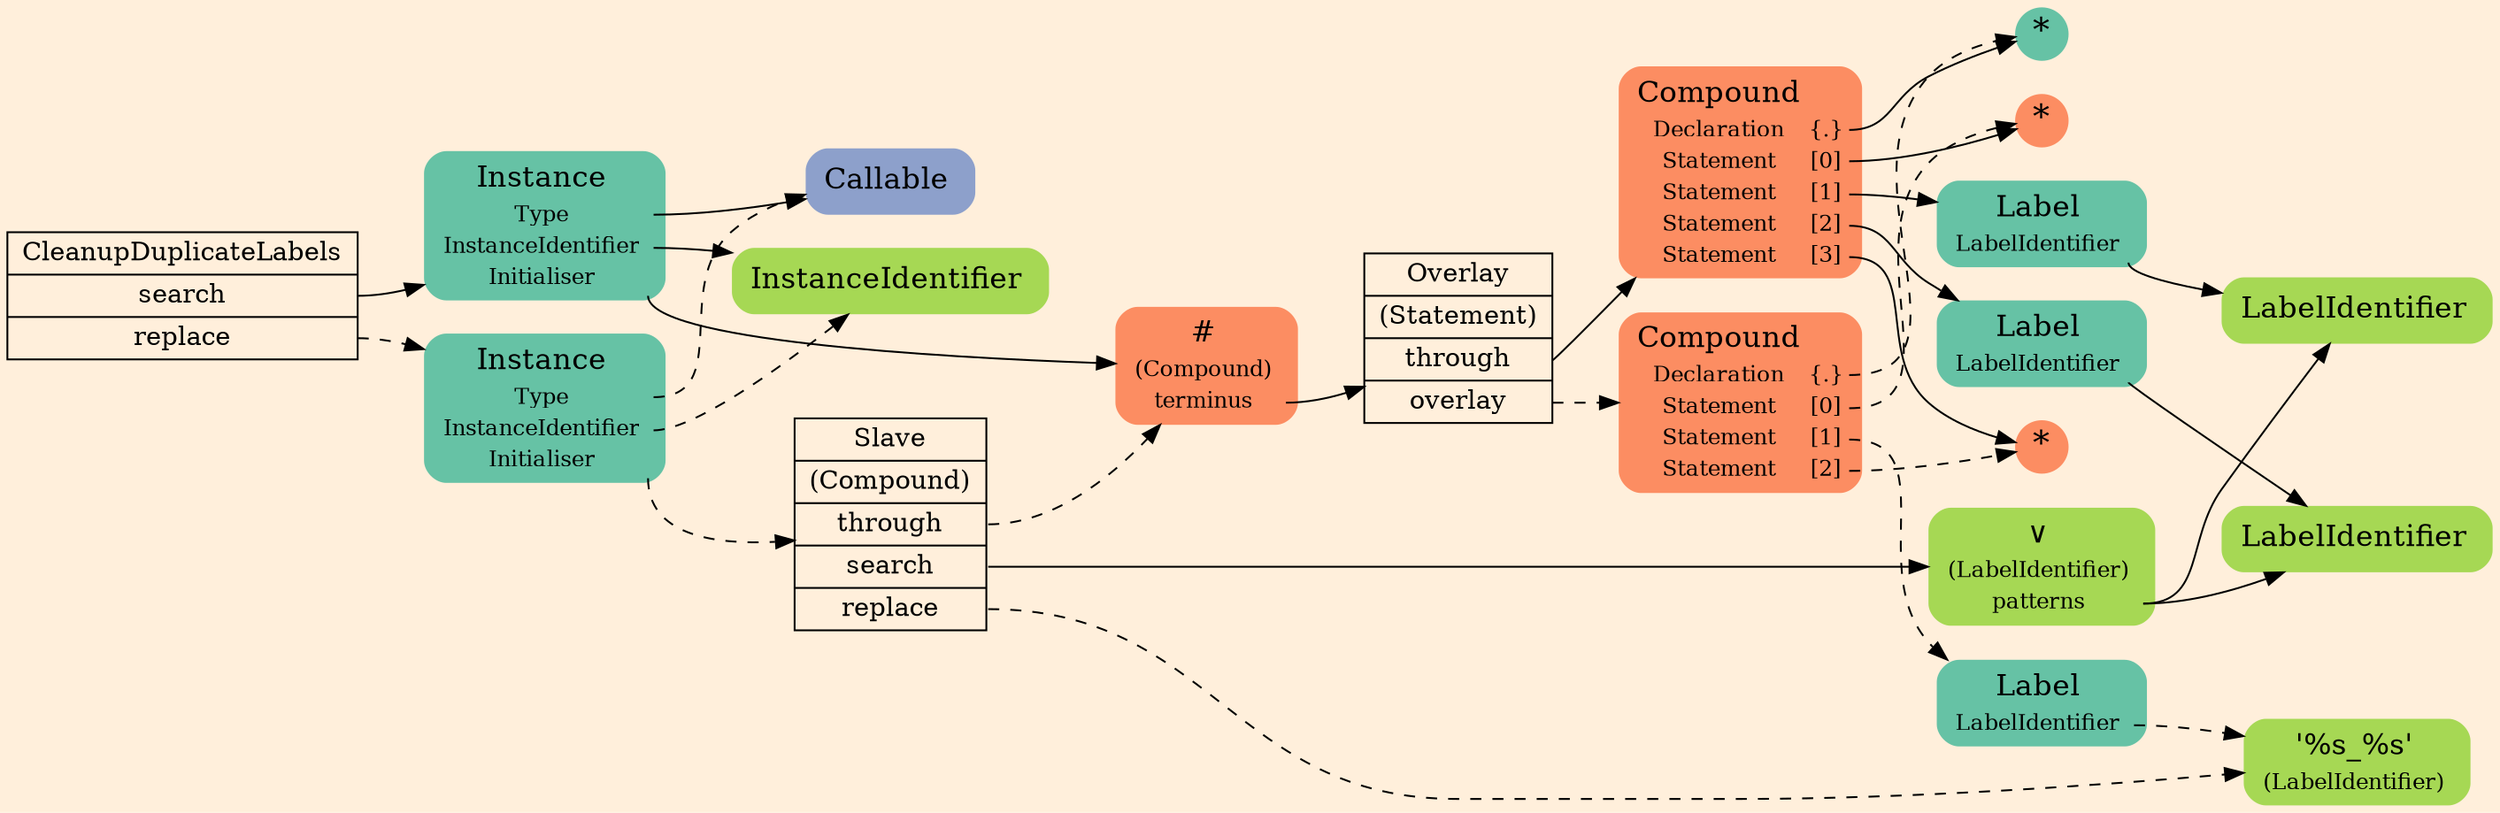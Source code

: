 digraph Inferno {
graph [
    rankdir = "LR"
    bgcolor = antiquewhite1
    color = black
    fontcolor = black
];
node [
];
// -------------------- transformation figure --------------------
"CR#P52-0" [
    shape = "record"
    fillcolor = antiquewhite1
    label = "<fixed> CleanupDuplicateLabels | <port0> search | <port1> replace"
    style = "filled"
    fontsize = "14"
    color = black
    fontcolor = black
];

"#B-2-889" [
    shape = "plaintext"
    fillcolor = "/set28/1"
    label = <<TABLE BORDER="0" CELLBORDER="0" CELLSPACING="0">
     <TR><TD><FONT POINT-SIZE="16.0">Instance</FONT></TD><TD></TD></TR>
     <TR><TD>Type</TD><TD PORT="port0"></TD></TR>
     <TR><TD>InstanceIdentifier</TD><TD PORT="port1"></TD></TR>
     <TR><TD>Initialiser</TD><TD PORT="port2"></TD></TR>
    </TABLE>>
    style = "rounded,filled"
    fontsize = "12"
];

"#B-2-906" [
    shape = "plaintext"
    fillcolor = "/set28/3"
    label = <<TABLE BORDER="0" CELLBORDER="0" CELLSPACING="0">
     <TR><TD><FONT POINT-SIZE="16.0">Callable</FONT></TD><TD></TD></TR>
    </TABLE>>
    style = "rounded,filled"
    fontsize = "12"
];

"#B-2-905" [
    shape = "plaintext"
    fillcolor = "/set28/5"
    label = <<TABLE BORDER="0" CELLBORDER="0" CELLSPACING="0">
     <TR><TD><FONT POINT-SIZE="16.0">InstanceIdentifier</FONT></TD><TD></TD></TR>
    </TABLE>>
    style = "rounded,filled"
    fontsize = "12"
];

"#B-2-891" [
    shape = "plaintext"
    fillcolor = "/set28/2"
    label = <<TABLE BORDER="0" CELLBORDER="0" CELLSPACING="0">
     <TR><TD><FONT POINT-SIZE="16.0">#</FONT></TD><TD></TD></TR>
     <TR><TD>(Compound)</TD><TD PORT="port0"></TD></TR>
     <TR><TD>terminus</TD><TD PORT="port1"></TD></TR>
    </TABLE>>
    style = "rounded,filled"
    fontsize = "12"
];

"#B-2-892" [
    shape = "record"
    fillcolor = antiquewhite1
    label = "<fixed> Overlay | <port0> (Statement) | <port1> through | <port2> overlay"
    style = "filled"
    fontsize = "14"
    color = black
    fontcolor = black
];

"#B-2-893" [
    shape = "plaintext"
    fillcolor = "/set28/2"
    label = <<TABLE BORDER="0" CELLBORDER="0" CELLSPACING="0">
     <TR><TD><FONT POINT-SIZE="16.0">Compound</FONT></TD><TD></TD></TR>
     <TR><TD>Declaration</TD><TD PORT="port0">{.}</TD></TR>
     <TR><TD>Statement</TD><TD PORT="port1">[0]</TD></TR>
     <TR><TD>Statement</TD><TD PORT="port2">[1]</TD></TR>
     <TR><TD>Statement</TD><TD PORT="port3">[2]</TD></TR>
     <TR><TD>Statement</TD><TD PORT="port4">[3]</TD></TR>
    </TABLE>>
    style = "rounded,filled"
    fontsize = "12"
];

"#B-2-898" [
    shape = "circle"
    fillcolor = "/set28/1"
    label = <*>
    style = "filled"
    fontsize = "18"
    penwidth = 0.0
    fixedsize = true
    width = 0.4
    height = 0.4
];

"#B-2-899" [
    shape = "circle"
    fillcolor = "/set28/2"
    label = <*>
    style = "filled"
    fontsize = "18"
    penwidth = 0.0
    fixedsize = true
    width = 0.4
    height = 0.4
];

"#B-2-895" [
    shape = "plaintext"
    fillcolor = "/set28/1"
    label = <<TABLE BORDER="0" CELLBORDER="0" CELLSPACING="0">
     <TR><TD><FONT POINT-SIZE="16.0">Label</FONT></TD><TD></TD></TR>
     <TR><TD>LabelIdentifier</TD><TD PORT="port0"></TD></TR>
    </TABLE>>
    style = "rounded,filled"
    fontsize = "12"
];

"#B-2-901" [
    shape = "plaintext"
    fillcolor = "/set28/5"
    label = <<TABLE BORDER="0" CELLBORDER="0" CELLSPACING="0">
     <TR><TD><FONT POINT-SIZE="16.0">LabelIdentifier</FONT></TD><TD></TD></TR>
    </TABLE>>
    style = "rounded,filled"
    fontsize = "12"
];

"#B-2-896" [
    shape = "plaintext"
    fillcolor = "/set28/1"
    label = <<TABLE BORDER="0" CELLBORDER="0" CELLSPACING="0">
     <TR><TD><FONT POINT-SIZE="16.0">Label</FONT></TD><TD></TD></TR>
     <TR><TD>LabelIdentifier</TD><TD PORT="port0"></TD></TR>
    </TABLE>>
    style = "rounded,filled"
    fontsize = "12"
];

"#B-2-902" [
    shape = "plaintext"
    fillcolor = "/set28/5"
    label = <<TABLE BORDER="0" CELLBORDER="0" CELLSPACING="0">
     <TR><TD><FONT POINT-SIZE="16.0">LabelIdentifier</FONT></TD><TD></TD></TR>
    </TABLE>>
    style = "rounded,filled"
    fontsize = "12"
];

"#B-2-900" [
    shape = "circle"
    fillcolor = "/set28/2"
    label = <*>
    style = "filled"
    fontsize = "18"
    penwidth = 0.0
    fixedsize = true
    width = 0.4
    height = 0.4
];

"#B-2-894" [
    shape = "plaintext"
    fillcolor = "/set28/2"
    label = <<TABLE BORDER="0" CELLBORDER="0" CELLSPACING="0">
     <TR><TD><FONT POINT-SIZE="16.0">Compound</FONT></TD><TD></TD></TR>
     <TR><TD>Declaration</TD><TD PORT="port0">{.}</TD></TR>
     <TR><TD>Statement</TD><TD PORT="port1">[0]</TD></TR>
     <TR><TD>Statement</TD><TD PORT="port2">[1]</TD></TR>
     <TR><TD>Statement</TD><TD PORT="port3">[2]</TD></TR>
    </TABLE>>
    style = "rounded,filled"
    fontsize = "12"
];

"#B-2-897" [
    shape = "plaintext"
    fillcolor = "/set28/1"
    label = <<TABLE BORDER="0" CELLBORDER="0" CELLSPACING="0">
     <TR><TD><FONT POINT-SIZE="16.0">Label</FONT></TD><TD></TD></TR>
     <TR><TD>LabelIdentifier</TD><TD PORT="port0"></TD></TR>
    </TABLE>>
    style = "rounded,filled"
    fontsize = "12"
];

"#B-2-903" [
    shape = "plaintext"
    fillcolor = "/set28/5"
    label = <<TABLE BORDER="0" CELLBORDER="0" CELLSPACING="0">
     <TR><TD><FONT POINT-SIZE="16.0">'%s_%s'</FONT></TD><TD></TD></TR>
     <TR><TD>(LabelIdentifier)</TD><TD PORT="port0"></TD></TR>
    </TABLE>>
    style = "rounded,filled"
    fontsize = "12"
];

"#B-2-890" [
    shape = "plaintext"
    fillcolor = "/set28/1"
    label = <<TABLE BORDER="0" CELLBORDER="0" CELLSPACING="0">
     <TR><TD><FONT POINT-SIZE="16.0">Instance</FONT></TD><TD></TD></TR>
     <TR><TD>Type</TD><TD PORT="port0"></TD></TR>
     <TR><TD>InstanceIdentifier</TD><TD PORT="port1"></TD></TR>
     <TR><TD>Initialiser</TD><TD PORT="port2"></TD></TR>
    </TABLE>>
    style = "rounded,filled"
    fontsize = "12"
];

"#B-2-907" [
    shape = "record"
    fillcolor = antiquewhite1
    label = "<fixed> Slave | <port0> (Compound) | <port1> through | <port2> search | <port3> replace"
    style = "filled"
    fontsize = "14"
    color = black
    fontcolor = black
];

"#B-2-904" [
    shape = "plaintext"
    fillcolor = "/set28/5"
    label = <<TABLE BORDER="0" CELLBORDER="0" CELLSPACING="0">
     <TR><TD><FONT POINT-SIZE="16.0">∨</FONT></TD><TD></TD></TR>
     <TR><TD>(LabelIdentifier)</TD><TD PORT="port0"></TD></TR>
     <TR><TD>patterns</TD><TD PORT="port1"></TD></TR>
    </TABLE>>
    style = "rounded,filled"
    fontsize = "12"
];



// -------------------- links --------------------
// links for block CR#P52-0
"CR#P52-0":port0 -> "#B-2-889" [
    style="solid"
    color = black
    fontcolor = black
];

"CR#P52-0":port1 -> "#B-2-890" [
    style="dashed"
    color = black
    fontcolor = black
];

// links for block #B-2-889
"#B-2-889":port0 -> "#B-2-906" [
    style="solid"
    color = black
    fontcolor = black
];

"#B-2-889":port1 -> "#B-2-905" [
    style="solid"
    color = black
    fontcolor = black
];

"#B-2-889":port2 -> "#B-2-891" [
    style="solid"
    color = black
    fontcolor = black
];

// links for block #B-2-906
// links for block #B-2-905
// links for block #B-2-891
"#B-2-891":port1 -> "#B-2-892" [
    style="solid"
    color = black
    fontcolor = black
];

// links for block #B-2-892
"#B-2-892":port1 -> "#B-2-893" [
    style="solid"
    color = black
    fontcolor = black
];

"#B-2-892":port2 -> "#B-2-894" [
    style="dashed"
    color = black
    fontcolor = black
];

// links for block #B-2-893
"#B-2-893":port0 -> "#B-2-898" [
    style="solid"
    color = black
    fontcolor = black
];

"#B-2-893":port1 -> "#B-2-899" [
    style="solid"
    color = black
    fontcolor = black
];

"#B-2-893":port2 -> "#B-2-895" [
    style="solid"
    color = black
    fontcolor = black
];

"#B-2-893":port3 -> "#B-2-896" [
    style="solid"
    color = black
    fontcolor = black
];

"#B-2-893":port4 -> "#B-2-900" [
    style="solid"
    color = black
    fontcolor = black
];

// links for block #B-2-898
// links for block #B-2-899
// links for block #B-2-895
"#B-2-895":port0 -> "#B-2-901" [
    style="solid"
    color = black
    fontcolor = black
];

// links for block #B-2-901
// links for block #B-2-896
"#B-2-896":port0 -> "#B-2-902" [
    style="solid"
    color = black
    fontcolor = black
];

// links for block #B-2-902
// links for block #B-2-900
// links for block #B-2-894
"#B-2-894":port0 -> "#B-2-898" [
    style="dashed"
    color = black
    fontcolor = black
];

"#B-2-894":port1 -> "#B-2-899" [
    style="dashed"
    color = black
    fontcolor = black
];

"#B-2-894":port2 -> "#B-2-897" [
    style="dashed"
    color = black
    fontcolor = black
];

"#B-2-894":port3 -> "#B-2-900" [
    style="dashed"
    color = black
    fontcolor = black
];

// links for block #B-2-897
"#B-2-897":port0 -> "#B-2-903" [
    style="dashed"
    color = black
    fontcolor = black
];

// links for block #B-2-903
// links for block #B-2-890
"#B-2-890":port0 -> "#B-2-906" [
    style="dashed"
    color = black
    fontcolor = black
];

"#B-2-890":port1 -> "#B-2-905" [
    style="dashed"
    color = black
    fontcolor = black
];

"#B-2-890":port2 -> "#B-2-907" [
    style="dashed"
    color = black
    fontcolor = black
];

// links for block #B-2-907
"#B-2-907":port1 -> "#B-2-891" [
    style="dashed"
    color = black
    fontcolor = black
];

"#B-2-907":port2 -> "#B-2-904" [
    style="solid"
    color = black
    fontcolor = black
];

"#B-2-907":port3 -> "#B-2-903" [
    style="dashed"
    color = black
    fontcolor = black
];

// links for block #B-2-904
"#B-2-904":port1 -> "#B-2-901" [
    style="solid"
    color = black
    fontcolor = black
];

"#B-2-904":port1 -> "#B-2-902" [
    style="solid"
    color = black
    fontcolor = black
];

}
